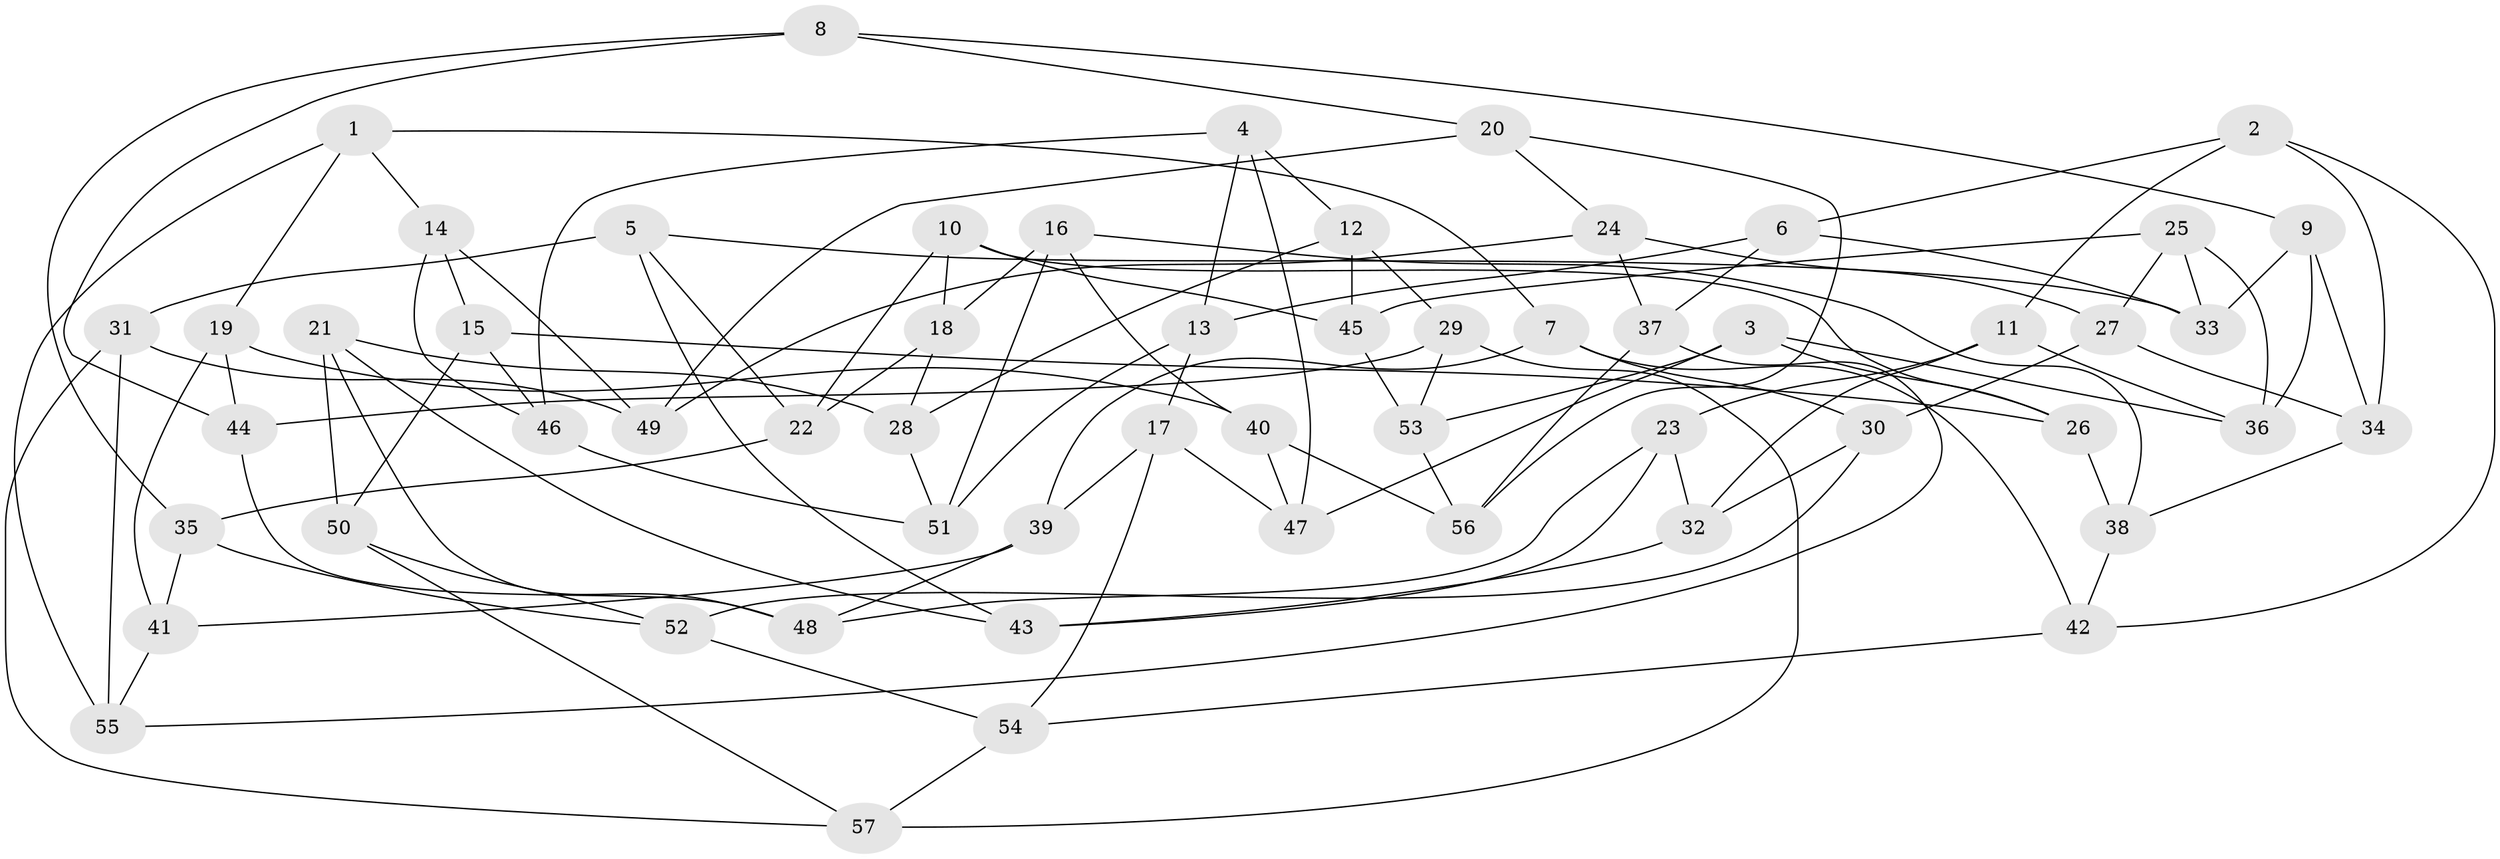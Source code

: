 // Generated by graph-tools (version 1.1) at 2025/38/03/09/25 02:38:17]
// undirected, 57 vertices, 114 edges
graph export_dot {
graph [start="1"]
  node [color=gray90,style=filled];
  1;
  2;
  3;
  4;
  5;
  6;
  7;
  8;
  9;
  10;
  11;
  12;
  13;
  14;
  15;
  16;
  17;
  18;
  19;
  20;
  21;
  22;
  23;
  24;
  25;
  26;
  27;
  28;
  29;
  30;
  31;
  32;
  33;
  34;
  35;
  36;
  37;
  38;
  39;
  40;
  41;
  42;
  43;
  44;
  45;
  46;
  47;
  48;
  49;
  50;
  51;
  52;
  53;
  54;
  55;
  56;
  57;
  1 -- 55;
  1 -- 7;
  1 -- 14;
  1 -- 19;
  2 -- 6;
  2 -- 42;
  2 -- 11;
  2 -- 34;
  3 -- 26;
  3 -- 36;
  3 -- 47;
  3 -- 53;
  4 -- 13;
  4 -- 12;
  4 -- 47;
  4 -- 46;
  5 -- 33;
  5 -- 43;
  5 -- 31;
  5 -- 22;
  6 -- 37;
  6 -- 13;
  6 -- 33;
  7 -- 42;
  7 -- 39;
  7 -- 30;
  8 -- 35;
  8 -- 9;
  8 -- 20;
  8 -- 44;
  9 -- 33;
  9 -- 36;
  9 -- 34;
  10 -- 18;
  10 -- 26;
  10 -- 22;
  10 -- 45;
  11 -- 23;
  11 -- 32;
  11 -- 36;
  12 -- 29;
  12 -- 45;
  12 -- 28;
  13 -- 51;
  13 -- 17;
  14 -- 15;
  14 -- 49;
  14 -- 46;
  15 -- 26;
  15 -- 50;
  15 -- 46;
  16 -- 51;
  16 -- 38;
  16 -- 18;
  16 -- 40;
  17 -- 39;
  17 -- 47;
  17 -- 54;
  18 -- 28;
  18 -- 22;
  19 -- 44;
  19 -- 40;
  19 -- 41;
  20 -- 49;
  20 -- 56;
  20 -- 24;
  21 -- 43;
  21 -- 50;
  21 -- 28;
  21 -- 48;
  22 -- 35;
  23 -- 48;
  23 -- 32;
  23 -- 43;
  24 -- 27;
  24 -- 37;
  24 -- 49;
  25 -- 45;
  25 -- 27;
  25 -- 36;
  25 -- 33;
  26 -- 38;
  27 -- 30;
  27 -- 34;
  28 -- 51;
  29 -- 53;
  29 -- 57;
  29 -- 44;
  30 -- 52;
  30 -- 32;
  31 -- 57;
  31 -- 55;
  31 -- 49;
  32 -- 43;
  34 -- 38;
  35 -- 52;
  35 -- 41;
  37 -- 55;
  37 -- 56;
  38 -- 42;
  39 -- 48;
  39 -- 41;
  40 -- 47;
  40 -- 56;
  41 -- 55;
  42 -- 54;
  44 -- 48;
  45 -- 53;
  46 -- 51;
  50 -- 52;
  50 -- 57;
  52 -- 54;
  53 -- 56;
  54 -- 57;
}
